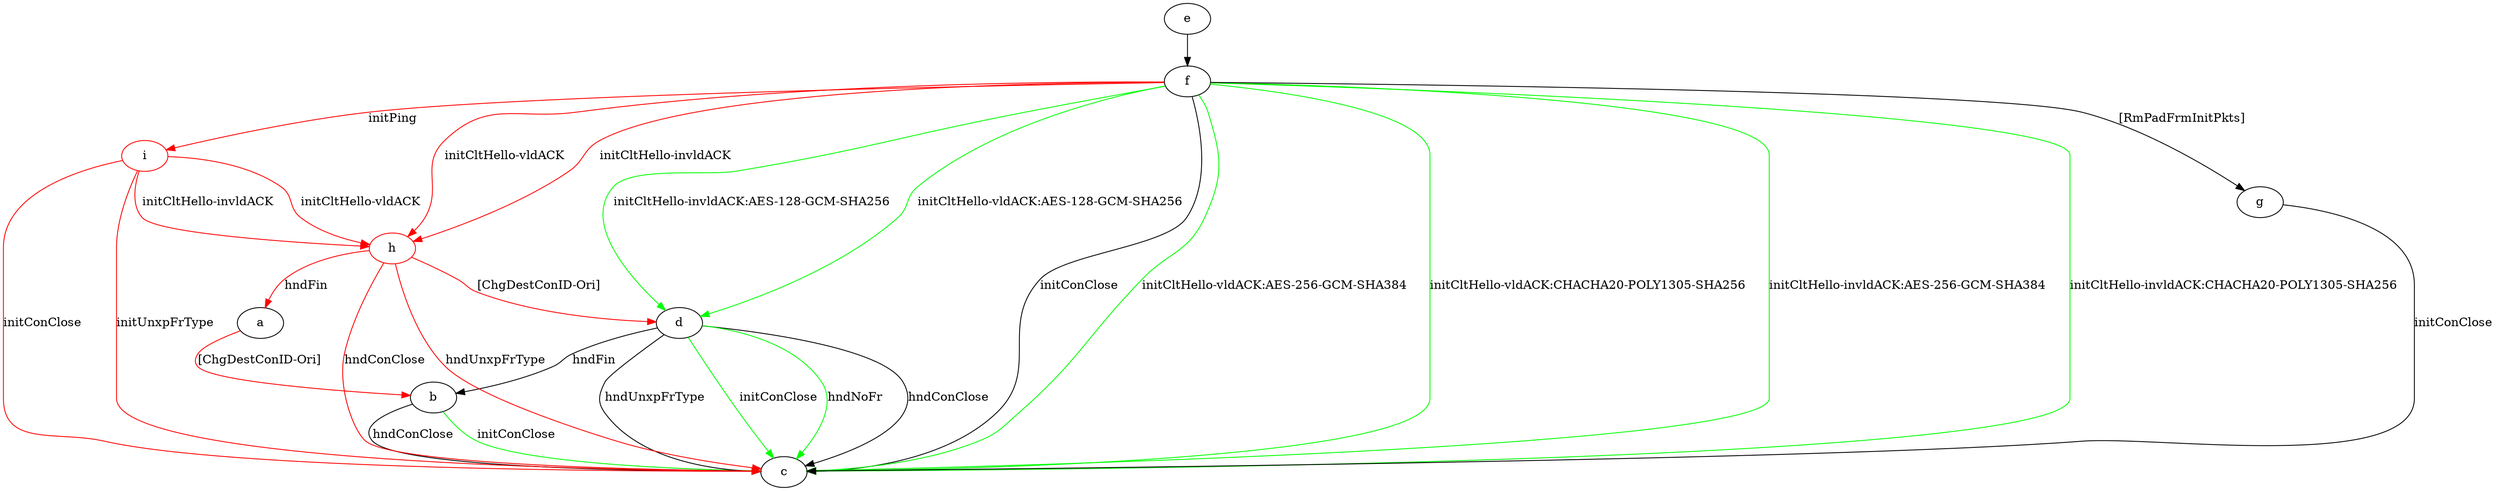 digraph "" {
	a -> b	[key=0,
		color=red,
		label="[ChgDestConID-Ori] "];
	b -> c	[key=0,
		label="hndConClose "];
	b -> c	[key=1,
		color=green,
		label="initConClose "];
	d -> b	[key=0,
		label="hndFin "];
	d -> c	[key=0,
		label="hndConClose "];
	d -> c	[key=1,
		label="hndUnxpFrType "];
	d -> c	[key=2,
		color=green,
		label="initConClose "];
	d -> c	[key=3,
		color=green,
		label="hndNoFr "];
	e -> f	[key=0];
	f -> c	[key=0,
		label="initConClose "];
	f -> c	[key=1,
		color=green,
		label="initCltHello-vldACK:AES-256-GCM-SHA384 "];
	f -> c	[key=2,
		color=green,
		label="initCltHello-vldACK:CHACHA20-POLY1305-SHA256 "];
	f -> c	[key=3,
		color=green,
		label="initCltHello-invldACK:AES-256-GCM-SHA384 "];
	f -> c	[key=4,
		color=green,
		label="initCltHello-invldACK:CHACHA20-POLY1305-SHA256 "];
	f -> d	[key=0,
		color=green,
		label="initCltHello-vldACK:AES-128-GCM-SHA256 "];
	f -> d	[key=1,
		color=green,
		label="initCltHello-invldACK:AES-128-GCM-SHA256 "];
	f -> g	[key=0,
		label="[RmPadFrmInitPkts] "];
	h	[color=red];
	f -> h	[key=0,
		color=red,
		label="initCltHello-vldACK "];
	f -> h	[key=1,
		color=red,
		label="initCltHello-invldACK "];
	i	[color=red];
	f -> i	[key=0,
		color=red,
		label="initPing "];
	g -> c	[key=0,
		label="initConClose "];
	h -> a	[key=0,
		color=red,
		label="hndFin "];
	h -> c	[key=0,
		color=red,
		label="hndConClose "];
	h -> c	[key=1,
		color=red,
		label="hndUnxpFrType "];
	h -> d	[key=0,
		color=red,
		label="[ChgDestConID-Ori] "];
	i -> c	[key=0,
		color=red,
		label="initConClose "];
	i -> c	[key=1,
		color=red,
		label="initUnxpFrType "];
	i -> h	[key=0,
		color=red,
		label="initCltHello-vldACK "];
	i -> h	[key=1,
		color=red,
		label="initCltHello-invldACK "];
}

